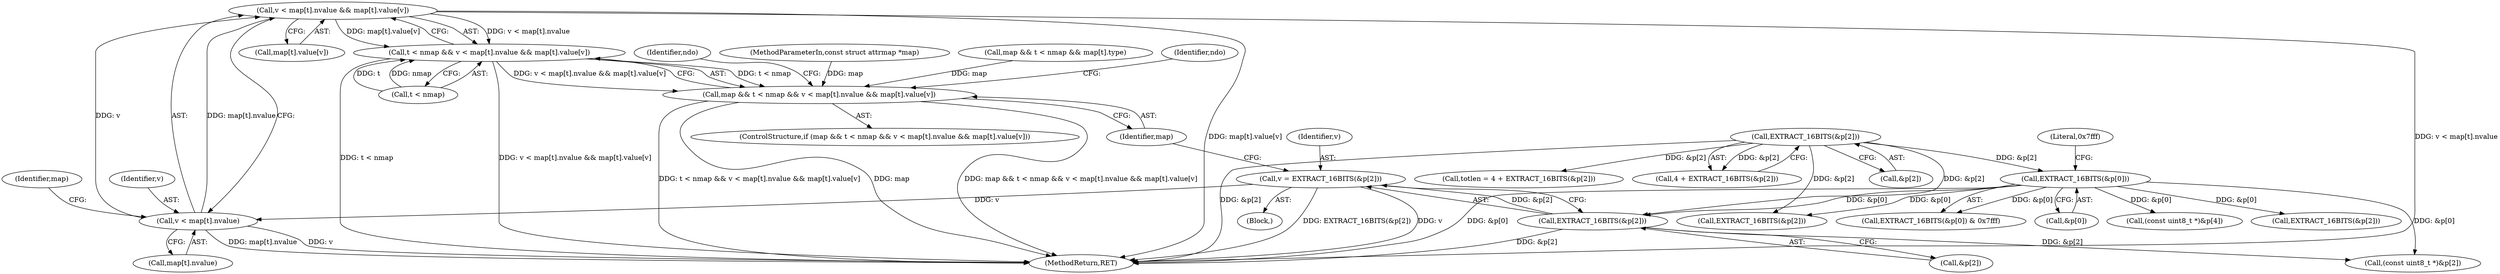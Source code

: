 digraph "0_tcpdump_e0a5a02b0fc1900a69d6c37ed0aab36fb8494e6d_0@array" {
"1000211" [label="(Call,v < map[t].nvalue && map[t].value[v])"];
"1000212" [label="(Call,v < map[t].nvalue)"];
"1000197" [label="(Call,v = EXTRACT_16BITS(&p[2]))"];
"1000199" [label="(Call,EXTRACT_16BITS(&p[2]))"];
"1000124" [label="(Call,EXTRACT_16BITS(&p[2]))"];
"1000151" [label="(Call,EXTRACT_16BITS(&p[0]))"];
"1000207" [label="(Call,t < nmap && v < map[t].nvalue && map[t].value[v])"];
"1000205" [label="(Call,map && t < nmap && v < map[t].nvalue && map[t].value[v])"];
"1000281" [label="(MethodReturn,RET)"];
"1000228" [label="(Identifier,ndo)"];
"1000205" [label="(Call,map && t < nmap && v < map[t].nvalue && map[t].value[v])"];
"1000268" [label="(Call,EXTRACT_16BITS(&p[2]))"];
"1000200" [label="(Call,&p[2])"];
"1000156" [label="(Literal,0x7fff)"];
"1000150" [label="(Call,EXTRACT_16BITS(&p[0]) & 0x7fff)"];
"1000151" [label="(Call,EXTRACT_16BITS(&p[0]))"];
"1000206" [label="(Identifier,map)"];
"1000192" [label="(Block,)"];
"1000219" [label="(Call,map[t].value[v])"];
"1000240" [label="(Identifier,ndo)"];
"1000222" [label="(Identifier,map)"];
"1000198" [label="(Identifier,v)"];
"1000211" [label="(Call,v < map[t].nvalue && map[t].value[v])"];
"1000197" [label="(Call,v = EXTRACT_16BITS(&p[2]))"];
"1000122" [label="(Call,4 + EXTRACT_16BITS(&p[2]))"];
"1000104" [label="(MethodParameterIn,const struct attrmap *map)"];
"1000152" [label="(Call,&p[0])"];
"1000207" [label="(Call,t < nmap && v < map[t].nvalue && map[t].value[v])"];
"1000199" [label="(Call,EXTRACT_16BITS(&p[2]))"];
"1000125" [label="(Call,&p[2])"];
"1000241" [label="(Call,(const uint8_t *)&p[2])"];
"1000158" [label="(Call,map && t < nmap && map[t].type)"];
"1000212" [label="(Call,v < map[t].nvalue)"];
"1000120" [label="(Call,totlen = 4 + EXTRACT_16BITS(&p[2]))"];
"1000214" [label="(Call,map[t].nvalue)"];
"1000204" [label="(ControlStructure,if (map && t < nmap && v < map[t].nvalue && map[t].value[v]))"];
"1000255" [label="(Call,EXTRACT_16BITS(&p[2]))"];
"1000208" [label="(Call,t < nmap)"];
"1000213" [label="(Identifier,v)"];
"1000262" [label="(Call,(const uint8_t *)&p[4])"];
"1000124" [label="(Call,EXTRACT_16BITS(&p[2]))"];
"1000211" -> "1000207"  [label="AST: "];
"1000211" -> "1000212"  [label="CFG: "];
"1000211" -> "1000219"  [label="CFG: "];
"1000212" -> "1000211"  [label="AST: "];
"1000219" -> "1000211"  [label="AST: "];
"1000207" -> "1000211"  [label="CFG: "];
"1000211" -> "1000281"  [label="DDG: map[t].value[v]"];
"1000211" -> "1000281"  [label="DDG: v < map[t].nvalue"];
"1000211" -> "1000207"  [label="DDG: v < map[t].nvalue"];
"1000211" -> "1000207"  [label="DDG: map[t].value[v]"];
"1000212" -> "1000211"  [label="DDG: v"];
"1000212" -> "1000211"  [label="DDG: map[t].nvalue"];
"1000212" -> "1000214"  [label="CFG: "];
"1000213" -> "1000212"  [label="AST: "];
"1000214" -> "1000212"  [label="AST: "];
"1000222" -> "1000212"  [label="CFG: "];
"1000212" -> "1000281"  [label="DDG: map[t].nvalue"];
"1000212" -> "1000281"  [label="DDG: v"];
"1000197" -> "1000212"  [label="DDG: v"];
"1000197" -> "1000192"  [label="AST: "];
"1000197" -> "1000199"  [label="CFG: "];
"1000198" -> "1000197"  [label="AST: "];
"1000199" -> "1000197"  [label="AST: "];
"1000206" -> "1000197"  [label="CFG: "];
"1000197" -> "1000281"  [label="DDG: EXTRACT_16BITS(&p[2])"];
"1000197" -> "1000281"  [label="DDG: v"];
"1000199" -> "1000197"  [label="DDG: &p[2]"];
"1000199" -> "1000200"  [label="CFG: "];
"1000200" -> "1000199"  [label="AST: "];
"1000199" -> "1000281"  [label="DDG: &p[2]"];
"1000124" -> "1000199"  [label="DDG: &p[2]"];
"1000151" -> "1000199"  [label="DDG: &p[0]"];
"1000199" -> "1000241"  [label="DDG: &p[2]"];
"1000124" -> "1000122"  [label="AST: "];
"1000124" -> "1000125"  [label="CFG: "];
"1000125" -> "1000124"  [label="AST: "];
"1000122" -> "1000124"  [label="CFG: "];
"1000124" -> "1000281"  [label="DDG: &p[2]"];
"1000124" -> "1000120"  [label="DDG: &p[2]"];
"1000124" -> "1000122"  [label="DDG: &p[2]"];
"1000124" -> "1000151"  [label="DDG: &p[2]"];
"1000124" -> "1000255"  [label="DDG: &p[2]"];
"1000151" -> "1000150"  [label="AST: "];
"1000151" -> "1000152"  [label="CFG: "];
"1000152" -> "1000151"  [label="AST: "];
"1000156" -> "1000151"  [label="CFG: "];
"1000151" -> "1000281"  [label="DDG: &p[0]"];
"1000151" -> "1000150"  [label="DDG: &p[0]"];
"1000151" -> "1000241"  [label="DDG: &p[0]"];
"1000151" -> "1000255"  [label="DDG: &p[0]"];
"1000151" -> "1000262"  [label="DDG: &p[0]"];
"1000151" -> "1000268"  [label="DDG: &p[0]"];
"1000207" -> "1000205"  [label="AST: "];
"1000207" -> "1000208"  [label="CFG: "];
"1000208" -> "1000207"  [label="AST: "];
"1000205" -> "1000207"  [label="CFG: "];
"1000207" -> "1000281"  [label="DDG: t < nmap"];
"1000207" -> "1000281"  [label="DDG: v < map[t].nvalue && map[t].value[v]"];
"1000207" -> "1000205"  [label="DDG: t < nmap"];
"1000207" -> "1000205"  [label="DDG: v < map[t].nvalue && map[t].value[v]"];
"1000208" -> "1000207"  [label="DDG: t"];
"1000208" -> "1000207"  [label="DDG: nmap"];
"1000205" -> "1000204"  [label="AST: "];
"1000205" -> "1000206"  [label="CFG: "];
"1000206" -> "1000205"  [label="AST: "];
"1000228" -> "1000205"  [label="CFG: "];
"1000240" -> "1000205"  [label="CFG: "];
"1000205" -> "1000281"  [label="DDG: t < nmap && v < map[t].nvalue && map[t].value[v]"];
"1000205" -> "1000281"  [label="DDG: map && t < nmap && v < map[t].nvalue && map[t].value[v]"];
"1000205" -> "1000281"  [label="DDG: map"];
"1000158" -> "1000205"  [label="DDG: map"];
"1000104" -> "1000205"  [label="DDG: map"];
}
